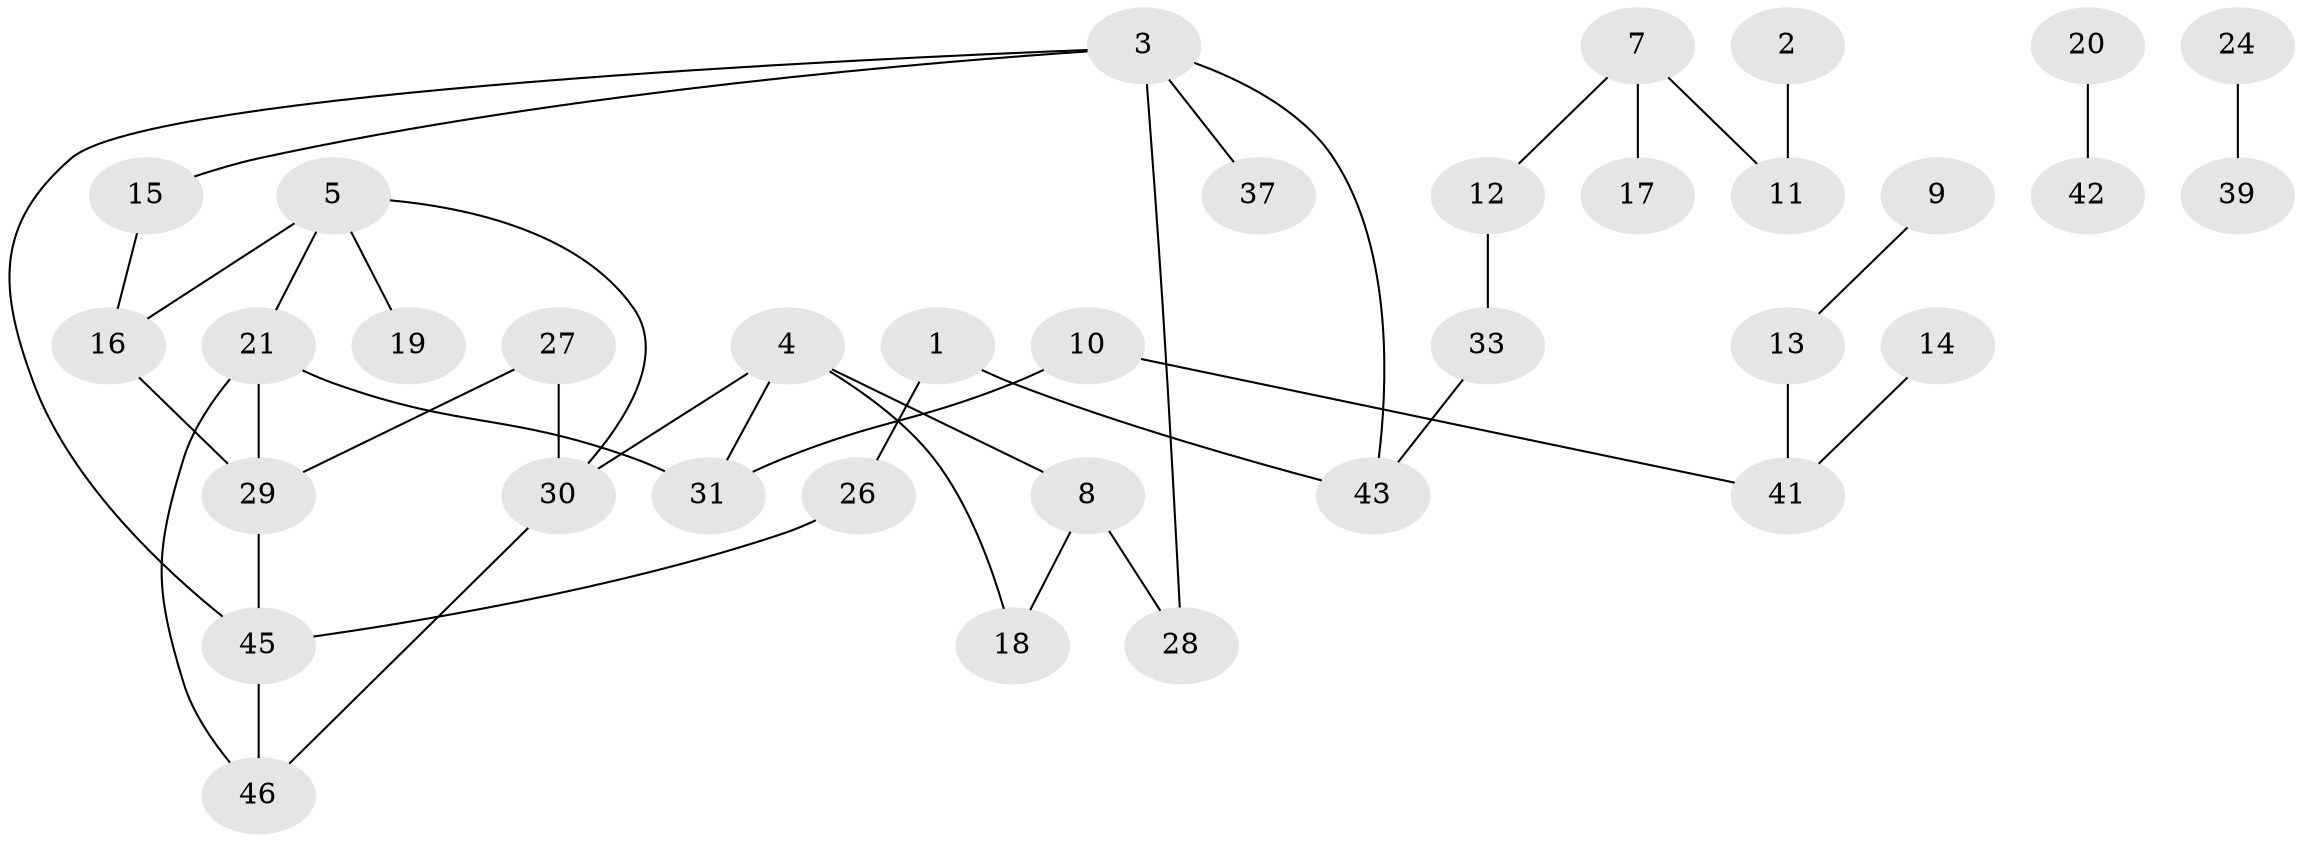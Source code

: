 // original degree distribution, {1: 0.3157894736842105, 2: 0.2894736842105263, 4: 0.09210526315789473, 3: 0.21052631578947367, 0: 0.09210526315789473}
// Generated by graph-tools (version 1.1) at 2025/48/03/04/25 22:48:12]
// undirected, 35 vertices, 41 edges
graph export_dot {
  node [color=gray90,style=filled];
  1;
  2;
  3;
  4;
  5;
  7;
  8;
  9;
  10;
  11;
  12;
  13;
  14;
  15;
  16;
  17;
  18;
  19;
  20;
  21;
  24;
  26;
  27;
  28;
  29;
  30;
  31;
  33;
  37;
  39;
  41;
  42;
  43;
  45;
  46;
  1 -- 26 [weight=1.0];
  1 -- 43 [weight=1.0];
  2 -- 11 [weight=2.0];
  3 -- 15 [weight=1.0];
  3 -- 28 [weight=1.0];
  3 -- 37 [weight=1.0];
  3 -- 43 [weight=1.0];
  3 -- 45 [weight=1.0];
  4 -- 8 [weight=1.0];
  4 -- 18 [weight=1.0];
  4 -- 30 [weight=1.0];
  4 -- 31 [weight=1.0];
  5 -- 16 [weight=1.0];
  5 -- 19 [weight=1.0];
  5 -- 21 [weight=1.0];
  5 -- 30 [weight=1.0];
  7 -- 11 [weight=1.0];
  7 -- 12 [weight=1.0];
  7 -- 17 [weight=1.0];
  8 -- 18 [weight=1.0];
  8 -- 28 [weight=1.0];
  9 -- 13 [weight=1.0];
  10 -- 31 [weight=1.0];
  10 -- 41 [weight=1.0];
  12 -- 33 [weight=1.0];
  13 -- 41 [weight=1.0];
  14 -- 41 [weight=1.0];
  15 -- 16 [weight=1.0];
  16 -- 29 [weight=1.0];
  20 -- 42 [weight=1.0];
  21 -- 29 [weight=1.0];
  21 -- 31 [weight=1.0];
  21 -- 46 [weight=1.0];
  24 -- 39 [weight=1.0];
  26 -- 45 [weight=1.0];
  27 -- 29 [weight=1.0];
  27 -- 30 [weight=1.0];
  29 -- 45 [weight=1.0];
  30 -- 46 [weight=1.0];
  33 -- 43 [weight=1.0];
  45 -- 46 [weight=1.0];
}

